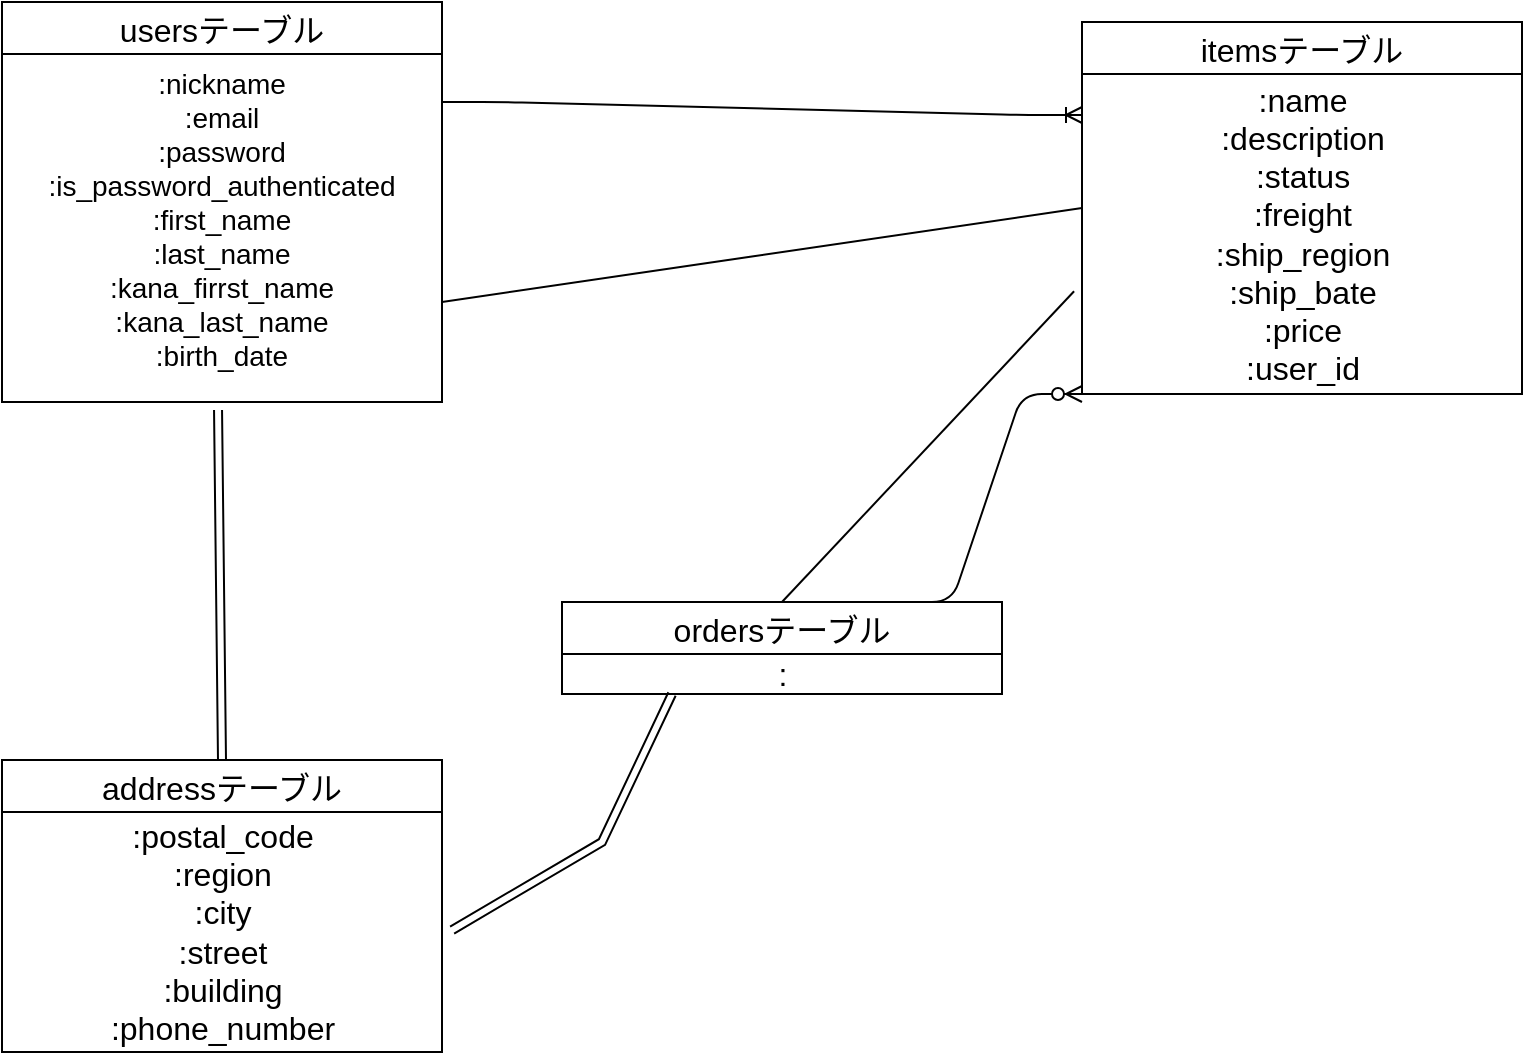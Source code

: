 <mxfile version="13.1.3">
    <diagram id="6hGFLwfOUW9BJ-s0fimq" name="Page-1">
        <mxGraphModel dx="662" dy="614" grid="1" gridSize="10" guides="1" tooltips="1" connect="1" arrows="1" fold="1" page="1" pageScale="1" pageWidth="827" pageHeight="1169" math="0" shadow="0">
            <root>
                <mxCell id="0"/>
                <mxCell id="1" parent="0"/>
                <mxCell id="2" value="usersテーブル" style="swimlane;fontStyle=0;childLayout=stackLayout;horizontal=1;startSize=26;fillColor=none;horizontalStack=0;resizeParent=1;resizeParentMax=0;resizeLast=0;collapsible=1;marginBottom=0;fontSize=16;" vertex="1" parent="1">
                    <mxGeometry x="40" y="60" width="220" height="200" as="geometry"/>
                </mxCell>
                <mxCell id="29" value="" style="edgeStyle=entityRelationEdgeStyle;fontSize=12;html=1;endArrow=ERoneToMany;align=center;exitX=1;exitY=0.25;exitDx=0;exitDy=0;entryX=0;entryY=0.25;entryDx=0;entryDy=0;" edge="1" parent="1" source="2" target="6">
                    <mxGeometry width="100" height="100" relative="1" as="geometry">
                        <mxPoint x="290" y="130" as="sourcePoint"/>
                        <mxPoint x="370" y="105" as="targetPoint"/>
                    </mxGeometry>
                </mxCell>
                <mxCell id="4" value=":nickname&#10;:email&#10;:password&#10;:is_password_authenticated&#10;:first_name&#10;:last_name&#10;:kana_firrst_name&#10;:kana_last_name&#10;:birth_date" style="text;strokeColor=none;fillColor=none;align=center;verticalAlign=top;spacingLeft=4;spacingRight=4;overflow=hidden;rotatable=0;points=[[0,0.5],[1,0.5]];portConstraint=eastwest;fontSize=14;" vertex="1" parent="1">
                    <mxGeometry x="40" y="86" width="220" height="174" as="geometry"/>
                </mxCell>
                <mxCell id="32" value="" style="endArrow=none;html=1;rounded=0;fontSize=16;align=center;entryX=0;entryY=0.5;entryDx=0;entryDy=0;exitX=1;exitY=0.75;exitDx=0;exitDy=0;" edge="1" parent="1" source="2" target="6">
                    <mxGeometry relative="1" as="geometry">
                        <mxPoint x="270" y="210" as="sourcePoint"/>
                        <mxPoint x="360" y="350" as="targetPoint"/>
                    </mxGeometry>
                </mxCell>
                <mxCell id="10" value="addressテーブル" style="swimlane;fontStyle=0;childLayout=stackLayout;horizontal=1;startSize=26;fillColor=none;horizontalStack=0;resizeParent=1;resizeParentMax=0;resizeLast=0;collapsible=1;marginBottom=0;fontSize=16;" vertex="1" parent="1">
                    <mxGeometry x="40" y="439" width="220" height="146" as="geometry"/>
                </mxCell>
                <mxCell id="11" value=":postal_code&lt;br&gt;:region&lt;br&gt;:city&lt;br&gt;:street&lt;br&gt;:building&lt;br&gt;:phone_number" style="text;html=1;align=center;verticalAlign=middle;resizable=0;points=[];autosize=1;fontSize=16;" vertex="1" parent="10">
                    <mxGeometry y="26" width="220" height="120" as="geometry"/>
                </mxCell>
                <mxCell id="6" value="itemsテーブル" style="swimlane;fontStyle=0;childLayout=stackLayout;horizontal=1;startSize=26;fillColor=none;horizontalStack=0;resizeParent=1;resizeParentMax=0;resizeLast=0;collapsible=1;marginBottom=0;fontSize=16;" vertex="1" parent="1">
                    <mxGeometry x="580" y="70" width="220" height="186" as="geometry"/>
                </mxCell>
                <mxCell id="9" value=":name&lt;br&gt;:description&lt;br&gt;:status&lt;br&gt;:freight&lt;br&gt;:ship_region&lt;br&gt;:ship_bate&lt;br&gt;:price&lt;br&gt;:user_id" style="text;html=1;align=center;verticalAlign=middle;resizable=0;points=[];autosize=1;fontSize=16;" vertex="1" parent="6">
                    <mxGeometry y="26" width="220" height="160" as="geometry"/>
                </mxCell>
                <mxCell id="35" value="" style="shape=link;html=1;rounded=0;fontSize=16;align=center;exitX=0.491;exitY=1.023;exitDx=0;exitDy=0;exitPerimeter=0;entryX=0.5;entryY=0;entryDx=0;entryDy=0;" edge="1" parent="1" source="4" target="10">
                    <mxGeometry relative="1" as="geometry">
                        <mxPoint x="110" y="350" as="sourcePoint"/>
                        <mxPoint x="270" y="350" as="targetPoint"/>
                    </mxGeometry>
                </mxCell>
                <mxCell id="12" value="ordersテーブル" style="swimlane;fontStyle=0;childLayout=stackLayout;horizontal=1;startSize=26;fillColor=none;horizontalStack=0;resizeParent=1;resizeParentMax=0;resizeLast=0;collapsible=1;marginBottom=0;fontSize=16;" vertex="1" parent="1">
                    <mxGeometry x="320" y="360" width="220" height="46" as="geometry"/>
                </mxCell>
                <mxCell id="13" value=":" style="text;html=1;align=center;verticalAlign=middle;resizable=0;points=[];autosize=1;fontSize=16;" vertex="1" parent="12">
                    <mxGeometry y="26" width="220" height="20" as="geometry"/>
                </mxCell>
                <mxCell id="37" value="" style="edgeStyle=entityRelationEdgeStyle;fontSize=12;html=1;endArrow=ERzeroToMany;endFill=1;align=center;exitX=0.75;exitY=0;exitDx=0;exitDy=0;entryX=0;entryY=1;entryDx=0;entryDy=0;" edge="1" parent="1" source="12" target="6">
                    <mxGeometry width="100" height="100" relative="1" as="geometry">
                        <mxPoint x="540" y="400" as="sourcePoint"/>
                        <mxPoint x="700" y="310" as="targetPoint"/>
                    </mxGeometry>
                </mxCell>
                <mxCell id="38" value="" style="endArrow=none;html=1;rounded=0;fontSize=16;align=center;entryX=-0.018;entryY=0.679;entryDx=0;entryDy=0;entryPerimeter=0;exitX=0.5;exitY=0;exitDx=0;exitDy=0;" edge="1" parent="1" source="12" target="9">
                    <mxGeometry relative="1" as="geometry">
                        <mxPoint x="340" y="270" as="sourcePoint"/>
                        <mxPoint x="500" y="270" as="targetPoint"/>
                    </mxGeometry>
                </mxCell>
                <mxCell id="39" value="" style="shape=link;html=1;rounded=0;fontSize=16;align=center;exitX=1.023;exitY=0.492;exitDx=0;exitDy=0;exitPerimeter=0;entryX=0.25;entryY=1;entryDx=0;entryDy=0;" edge="1" parent="1" source="11" target="12">
                    <mxGeometry relative="1" as="geometry">
                        <mxPoint x="200" y="340" as="sourcePoint"/>
                        <mxPoint x="360" y="420" as="targetPoint"/>
                        <Array as="points">
                            <mxPoint x="340" y="480"/>
                        </Array>
                    </mxGeometry>
                </mxCell>
            </root>
        </mxGraphModel>
    </diagram>
</mxfile>
